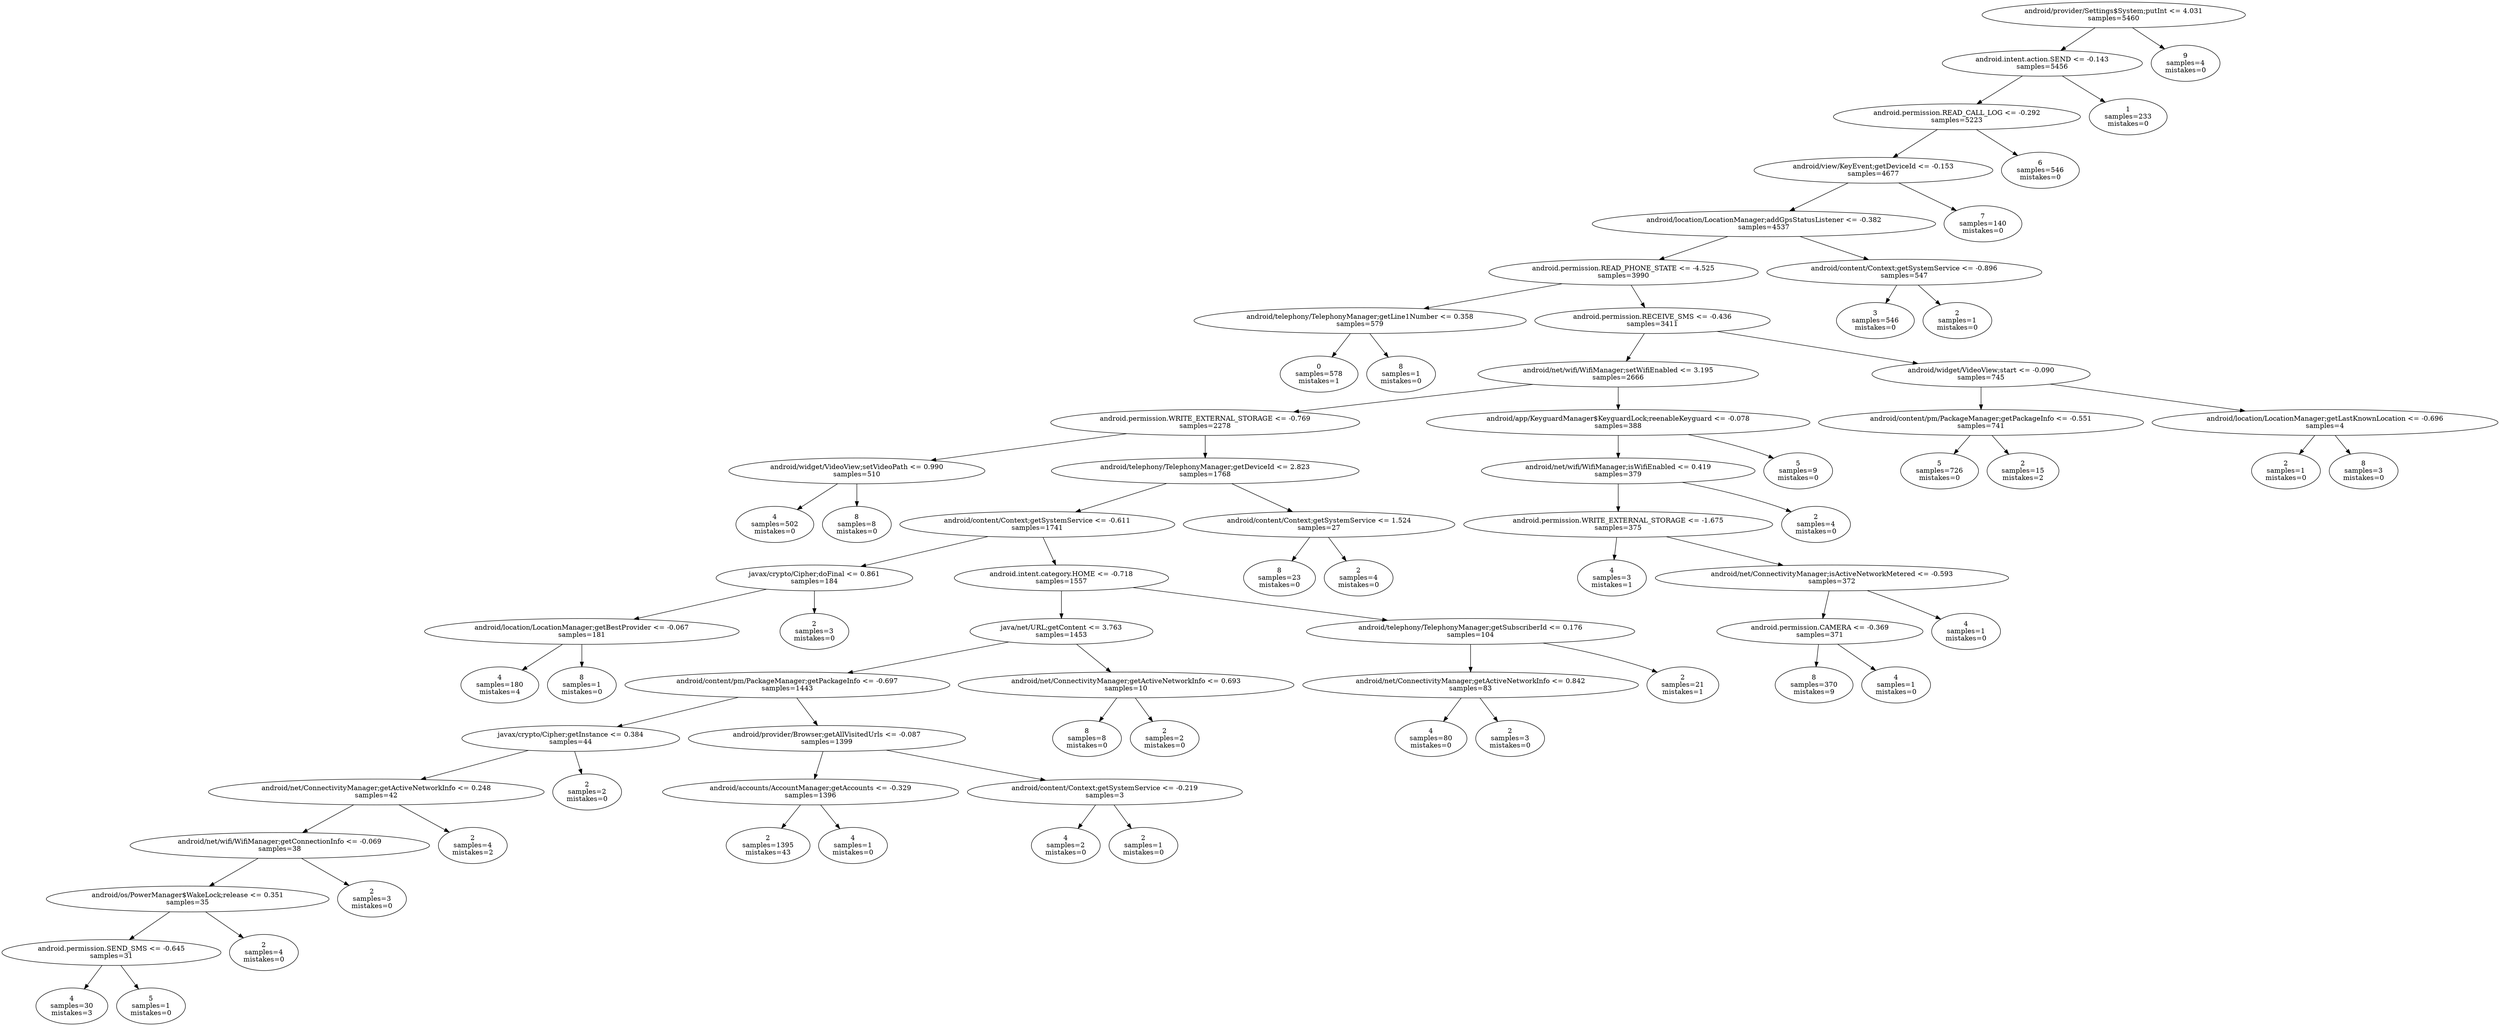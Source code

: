 digraph ClusteringTree {
n_0 [label="android/provider/Settings$System;putInt <= 4.031
samples=\5460"];
n_1 [label="android.intent.action.SEND <= -0.143
samples=\5456"];
n_2 [label="9
samples=\4
mistakes=\0"];
n_3 [label="android.permission.READ_CALL_LOG <= -0.292
samples=\5223"];
n_4 [label="1
samples=\233
mistakes=\0"];
n_5 [label="android/view/KeyEvent;getDeviceId <= -0.153
samples=\4677"];
n_6 [label="6
samples=\546
mistakes=\0"];
n_7 [label="android/location/LocationManager;addGpsStatusListener <= -0.382
samples=\4537"];
n_8 [label="7
samples=\140
mistakes=\0"];
n_9 [label="android.permission.READ_PHONE_STATE <= -4.525
samples=\3990"];
n_10 [label="android/content/Context;getSystemService <= -0.896
samples=\547"];
n_11 [label="android/telephony/TelephonyManager;getLine1Number <= 0.358
samples=\579"];
n_12 [label="android.permission.RECEIVE_SMS <= -0.436
samples=\3411"];
n_13 [label="3
samples=\546
mistakes=\0"];
n_14 [label="2
samples=\1
mistakes=\0"];
n_15 [label="0
samples=\578
mistakes=\1"];
n_16 [label="8
samples=\1
mistakes=\0"];
n_17 [label="android/net/wifi/WifiManager;setWifiEnabled <= 3.195
samples=\2666"];
n_18 [label="android/widget/VideoView;start <= -0.090
samples=\745"];
n_19 [label="android.permission.WRITE_EXTERNAL_STORAGE <= -0.769
samples=\2278"];
n_20 [label="android/app/KeyguardManager$KeyguardLock;reenableKeyguard <= -0.078
samples=\388"];
n_21 [label="android/content/pm/PackageManager;getPackageInfo <= -0.551
samples=\741"];
n_22 [label="android/location/LocationManager;getLastKnownLocation <= -0.696
samples=\4"];
n_23 [label="android/widget/VideoView;setVideoPath <= 0.990
samples=\510"];
n_24 [label="android/telephony/TelephonyManager;getDeviceId <= 2.823
samples=\1768"];
n_25 [label="android/net/wifi/WifiManager;isWifiEnabled <= 0.419
samples=\379"];
n_26 [label="5
samples=\9
mistakes=\0"];
n_27 [label="5
samples=\726
mistakes=\0"];
n_28 [label="2
samples=\15
mistakes=\2"];
n_29 [label="2
samples=\1
mistakes=\0"];
n_30 [label="8
samples=\3
mistakes=\0"];
n_31 [label="4
samples=\502
mistakes=\0"];
n_32 [label="8
samples=\8
mistakes=\0"];
n_33 [label="android/content/Context;getSystemService <= -0.611
samples=\1741"];
n_34 [label="android/content/Context;getSystemService <= 1.524
samples=\27"];
n_35 [label="android.permission.WRITE_EXTERNAL_STORAGE <= -1.675
samples=\375"];
n_36 [label="2
samples=\4
mistakes=\0"];
n_37 [label="javax/crypto/Cipher;doFinal <= 0.861
samples=\184"];
n_38 [label="android.intent.category.HOME <= -0.718
samples=\1557"];
n_39 [label="8
samples=\23
mistakes=\0"];
n_40 [label="2
samples=\4
mistakes=\0"];
n_41 [label="4
samples=\3
mistakes=\1"];
n_42 [label="android/net/ConnectivityManager;isActiveNetworkMetered <= -0.593
samples=\372"];
n_43 [label="android/location/LocationManager;getBestProvider <= -0.067
samples=\181"];
n_44 [label="2
samples=\3
mistakes=\0"];
n_45 [label="java/net/URL;getContent <= 3.763
samples=\1453"];
n_46 [label="android/telephony/TelephonyManager;getSubscriberId <= 0.176
samples=\104"];
n_47 [label="android.permission.CAMERA <= -0.369
samples=\371"];
n_48 [label="4
samples=\1
mistakes=\0"];
n_49 [label="4
samples=\180
mistakes=\4"];
n_50 [label="8
samples=\1
mistakes=\0"];
n_51 [label="android/content/pm/PackageManager;getPackageInfo <= -0.697
samples=\1443"];
n_52 [label="android/net/ConnectivityManager;getActiveNetworkInfo <= 0.693
samples=\10"];
n_53 [label="android/net/ConnectivityManager;getActiveNetworkInfo <= 0.842
samples=\83"];
n_54 [label="2
samples=\21
mistakes=\1"];
n_55 [label="8
samples=\370
mistakes=\9"];
n_56 [label="4
samples=\1
mistakes=\0"];
n_57 [label="javax/crypto/Cipher;getInstance <= 0.384
samples=\44"];
n_58 [label="android/provider/Browser;getAllVisitedUrls <= -0.087
samples=\1399"];
n_59 [label="8
samples=\8
mistakes=\0"];
n_60 [label="2
samples=\2
mistakes=\0"];
n_61 [label="4
samples=\80
mistakes=\0"];
n_62 [label="2
samples=\3
mistakes=\0"];
n_63 [label="android/net/ConnectivityManager;getActiveNetworkInfo <= 0.248
samples=\42"];
n_64 [label="2
samples=\2
mistakes=\0"];
n_65 [label="android/accounts/AccountManager;getAccounts <= -0.329
samples=\1396"];
n_66 [label="android/content/Context;getSystemService <= -0.219
samples=\3"];
n_67 [label="android/net/wifi/WifiManager;getConnectionInfo <= -0.069
samples=\38"];
n_68 [label="2
samples=\4
mistakes=\2"];
n_69 [label="2
samples=\1395
mistakes=\43"];
n_70 [label="4
samples=\1
mistakes=\0"];
n_71 [label="4
samples=\2
mistakes=\0"];
n_72 [label="2
samples=\1
mistakes=\0"];
n_73 [label="android/os/PowerManager$WakeLock;release <= 0.351
samples=\35"];
n_74 [label="2
samples=\3
mistakes=\0"];
n_75 [label="android.permission.SEND_SMS <= -0.645
samples=\31"];
n_76 [label="2
samples=\4
mistakes=\0"];
n_77 [label="4
samples=\30
mistakes=\3"];
n_78 [label="5
samples=\1
mistakes=\0"];
n_0 -> n_1;
n_0 -> n_2;
n_1 -> n_3;
n_1 -> n_4;
n_3 -> n_5;
n_3 -> n_6;
n_5 -> n_7;
n_5 -> n_8;
n_7 -> n_9;
n_7 -> n_10;
n_9 -> n_11;
n_9 -> n_12;
n_10 -> n_13;
n_10 -> n_14;
n_11 -> n_15;
n_11 -> n_16;
n_12 -> n_17;
n_12 -> n_18;
n_17 -> n_19;
n_17 -> n_20;
n_18 -> n_21;
n_18 -> n_22;
n_19 -> n_23;
n_19 -> n_24;
n_20 -> n_25;
n_20 -> n_26;
n_21 -> n_27;
n_21 -> n_28;
n_22 -> n_29;
n_22 -> n_30;
n_23 -> n_31;
n_23 -> n_32;
n_24 -> n_33;
n_24 -> n_34;
n_25 -> n_35;
n_25 -> n_36;
n_33 -> n_37;
n_33 -> n_38;
n_34 -> n_39;
n_34 -> n_40;
n_35 -> n_41;
n_35 -> n_42;
n_37 -> n_43;
n_37 -> n_44;
n_38 -> n_45;
n_38 -> n_46;
n_42 -> n_47;
n_42 -> n_48;
n_43 -> n_49;
n_43 -> n_50;
n_45 -> n_51;
n_45 -> n_52;
n_46 -> n_53;
n_46 -> n_54;
n_47 -> n_55;
n_47 -> n_56;
n_51 -> n_57;
n_51 -> n_58;
n_52 -> n_59;
n_52 -> n_60;
n_53 -> n_61;
n_53 -> n_62;
n_57 -> n_63;
n_57 -> n_64;
n_58 -> n_65;
n_58 -> n_66;
n_63 -> n_67;
n_63 -> n_68;
n_65 -> n_69;
n_65 -> n_70;
n_66 -> n_71;
n_66 -> n_72;
n_67 -> n_73;
n_67 -> n_74;
n_73 -> n_75;
n_73 -> n_76;
n_75 -> n_77;
n_75 -> n_78;
}
